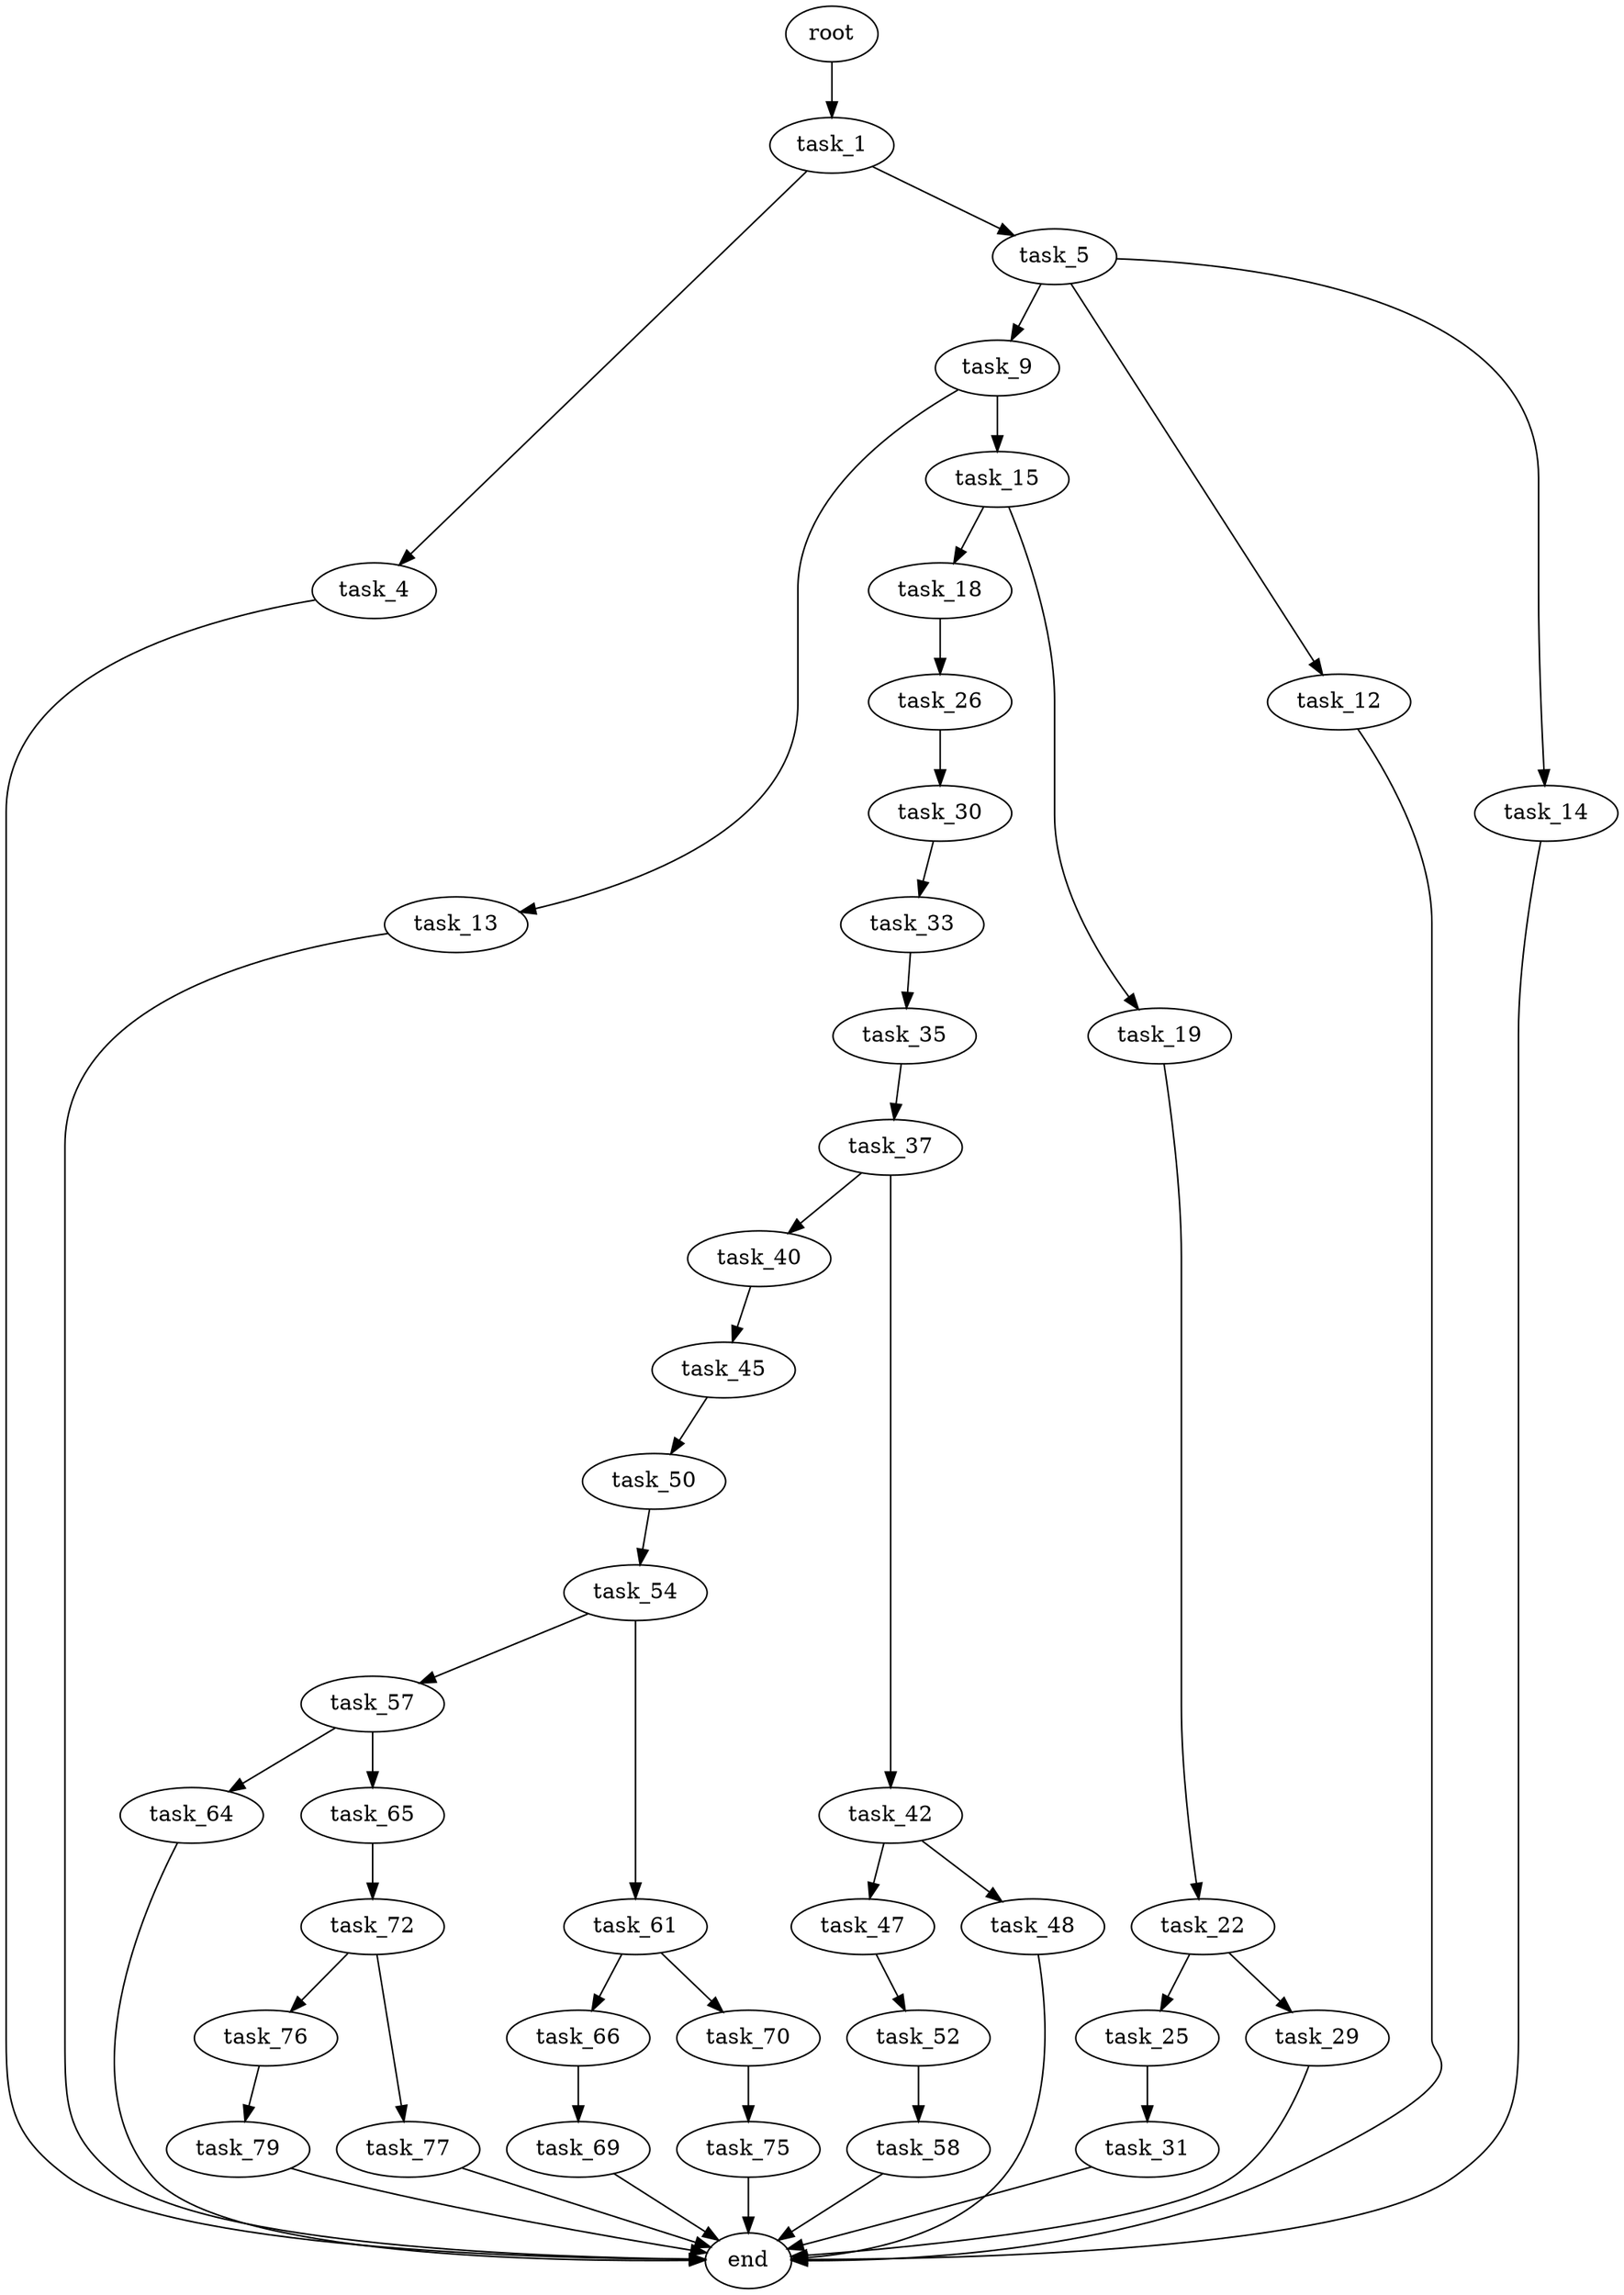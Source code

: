 digraph G {
  root [size="0.000000"];
  task_1 [size="19185348840.000000"];
  task_4 [size="111188954960.000000"];
  task_5 [size="291489846521.000000"];
  end [size="0.000000"];
  task_9 [size="1073741824000.000000"];
  task_12 [size="139294071696.000000"];
  task_14 [size="24049663628.000000"];
  task_13 [size="310163834550.000000"];
  task_15 [size="29459045575.000000"];
  task_18 [size="294438033561.000000"];
  task_19 [size="1079221786275.000000"];
  task_26 [size="5851011481.000000"];
  task_22 [size="706000049.000000"];
  task_25 [size="231928233984.000000"];
  task_29 [size="23475954084.000000"];
  task_31 [size="268091000577.000000"];
  task_30 [size="4053467022.000000"];
  task_33 [size="3177321587.000000"];
  task_35 [size="3034289781.000000"];
  task_37 [size="479253883453.000000"];
  task_40 [size="420121807102.000000"];
  task_42 [size="31203334997.000000"];
  task_45 [size="368293445632.000000"];
  task_47 [size="343975568.000000"];
  task_48 [size="2923199632.000000"];
  task_50 [size="580252594544.000000"];
  task_52 [size="1419355208.000000"];
  task_54 [size="28991029248.000000"];
  task_58 [size="20334511510.000000"];
  task_57 [size="402063964952.000000"];
  task_61 [size="2773570707.000000"];
  task_64 [size="694958831944.000000"];
  task_65 [size="7247499707.000000"];
  task_66 [size="448462995384.000000"];
  task_70 [size="295130022.000000"];
  task_72 [size="768062203371.000000"];
  task_69 [size="782757789696.000000"];
  task_75 [size="25252290606.000000"];
  task_76 [size="28991029248.000000"];
  task_77 [size="8485498998.000000"];
  task_79 [size="329428304512.000000"];

  root -> task_1 [size="1.000000"];
  task_1 -> task_4 [size="301989888.000000"];
  task_1 -> task_5 [size="301989888.000000"];
  task_4 -> end [size="1.000000"];
  task_5 -> task_9 [size="411041792.000000"];
  task_5 -> task_12 [size="411041792.000000"];
  task_5 -> task_14 [size="411041792.000000"];
  task_9 -> task_13 [size="838860800.000000"];
  task_9 -> task_15 [size="838860800.000000"];
  task_12 -> end [size="1.000000"];
  task_14 -> end [size="1.000000"];
  task_13 -> end [size="1.000000"];
  task_15 -> task_18 [size="838860800.000000"];
  task_15 -> task_19 [size="838860800.000000"];
  task_18 -> task_26 [size="209715200.000000"];
  task_19 -> task_22 [size="838860800.000000"];
  task_26 -> task_30 [size="411041792.000000"];
  task_22 -> task_25 [size="75497472.000000"];
  task_22 -> task_29 [size="75497472.000000"];
  task_25 -> task_31 [size="301989888.000000"];
  task_29 -> end [size="1.000000"];
  task_31 -> end [size="1.000000"];
  task_30 -> task_33 [size="209715200.000000"];
  task_33 -> task_35 [size="75497472.000000"];
  task_35 -> task_37 [size="75497472.000000"];
  task_37 -> task_40 [size="301989888.000000"];
  task_37 -> task_42 [size="301989888.000000"];
  task_40 -> task_45 [size="301989888.000000"];
  task_42 -> task_47 [size="838860800.000000"];
  task_42 -> task_48 [size="838860800.000000"];
  task_45 -> task_50 [size="411041792.000000"];
  task_47 -> task_52 [size="33554432.000000"];
  task_48 -> end [size="1.000000"];
  task_50 -> task_54 [size="838860800.000000"];
  task_52 -> task_58 [size="33554432.000000"];
  task_54 -> task_57 [size="75497472.000000"];
  task_54 -> task_61 [size="75497472.000000"];
  task_58 -> end [size="1.000000"];
  task_57 -> task_64 [size="536870912.000000"];
  task_57 -> task_65 [size="536870912.000000"];
  task_61 -> task_66 [size="75497472.000000"];
  task_61 -> task_70 [size="75497472.000000"];
  task_64 -> end [size="1.000000"];
  task_65 -> task_72 [size="209715200.000000"];
  task_66 -> task_69 [size="301989888.000000"];
  task_70 -> task_75 [size="33554432.000000"];
  task_72 -> task_76 [size="679477248.000000"];
  task_72 -> task_77 [size="679477248.000000"];
  task_69 -> end [size="1.000000"];
  task_75 -> end [size="1.000000"];
  task_76 -> task_79 [size="75497472.000000"];
  task_77 -> end [size="1.000000"];
  task_79 -> end [size="1.000000"];
}
